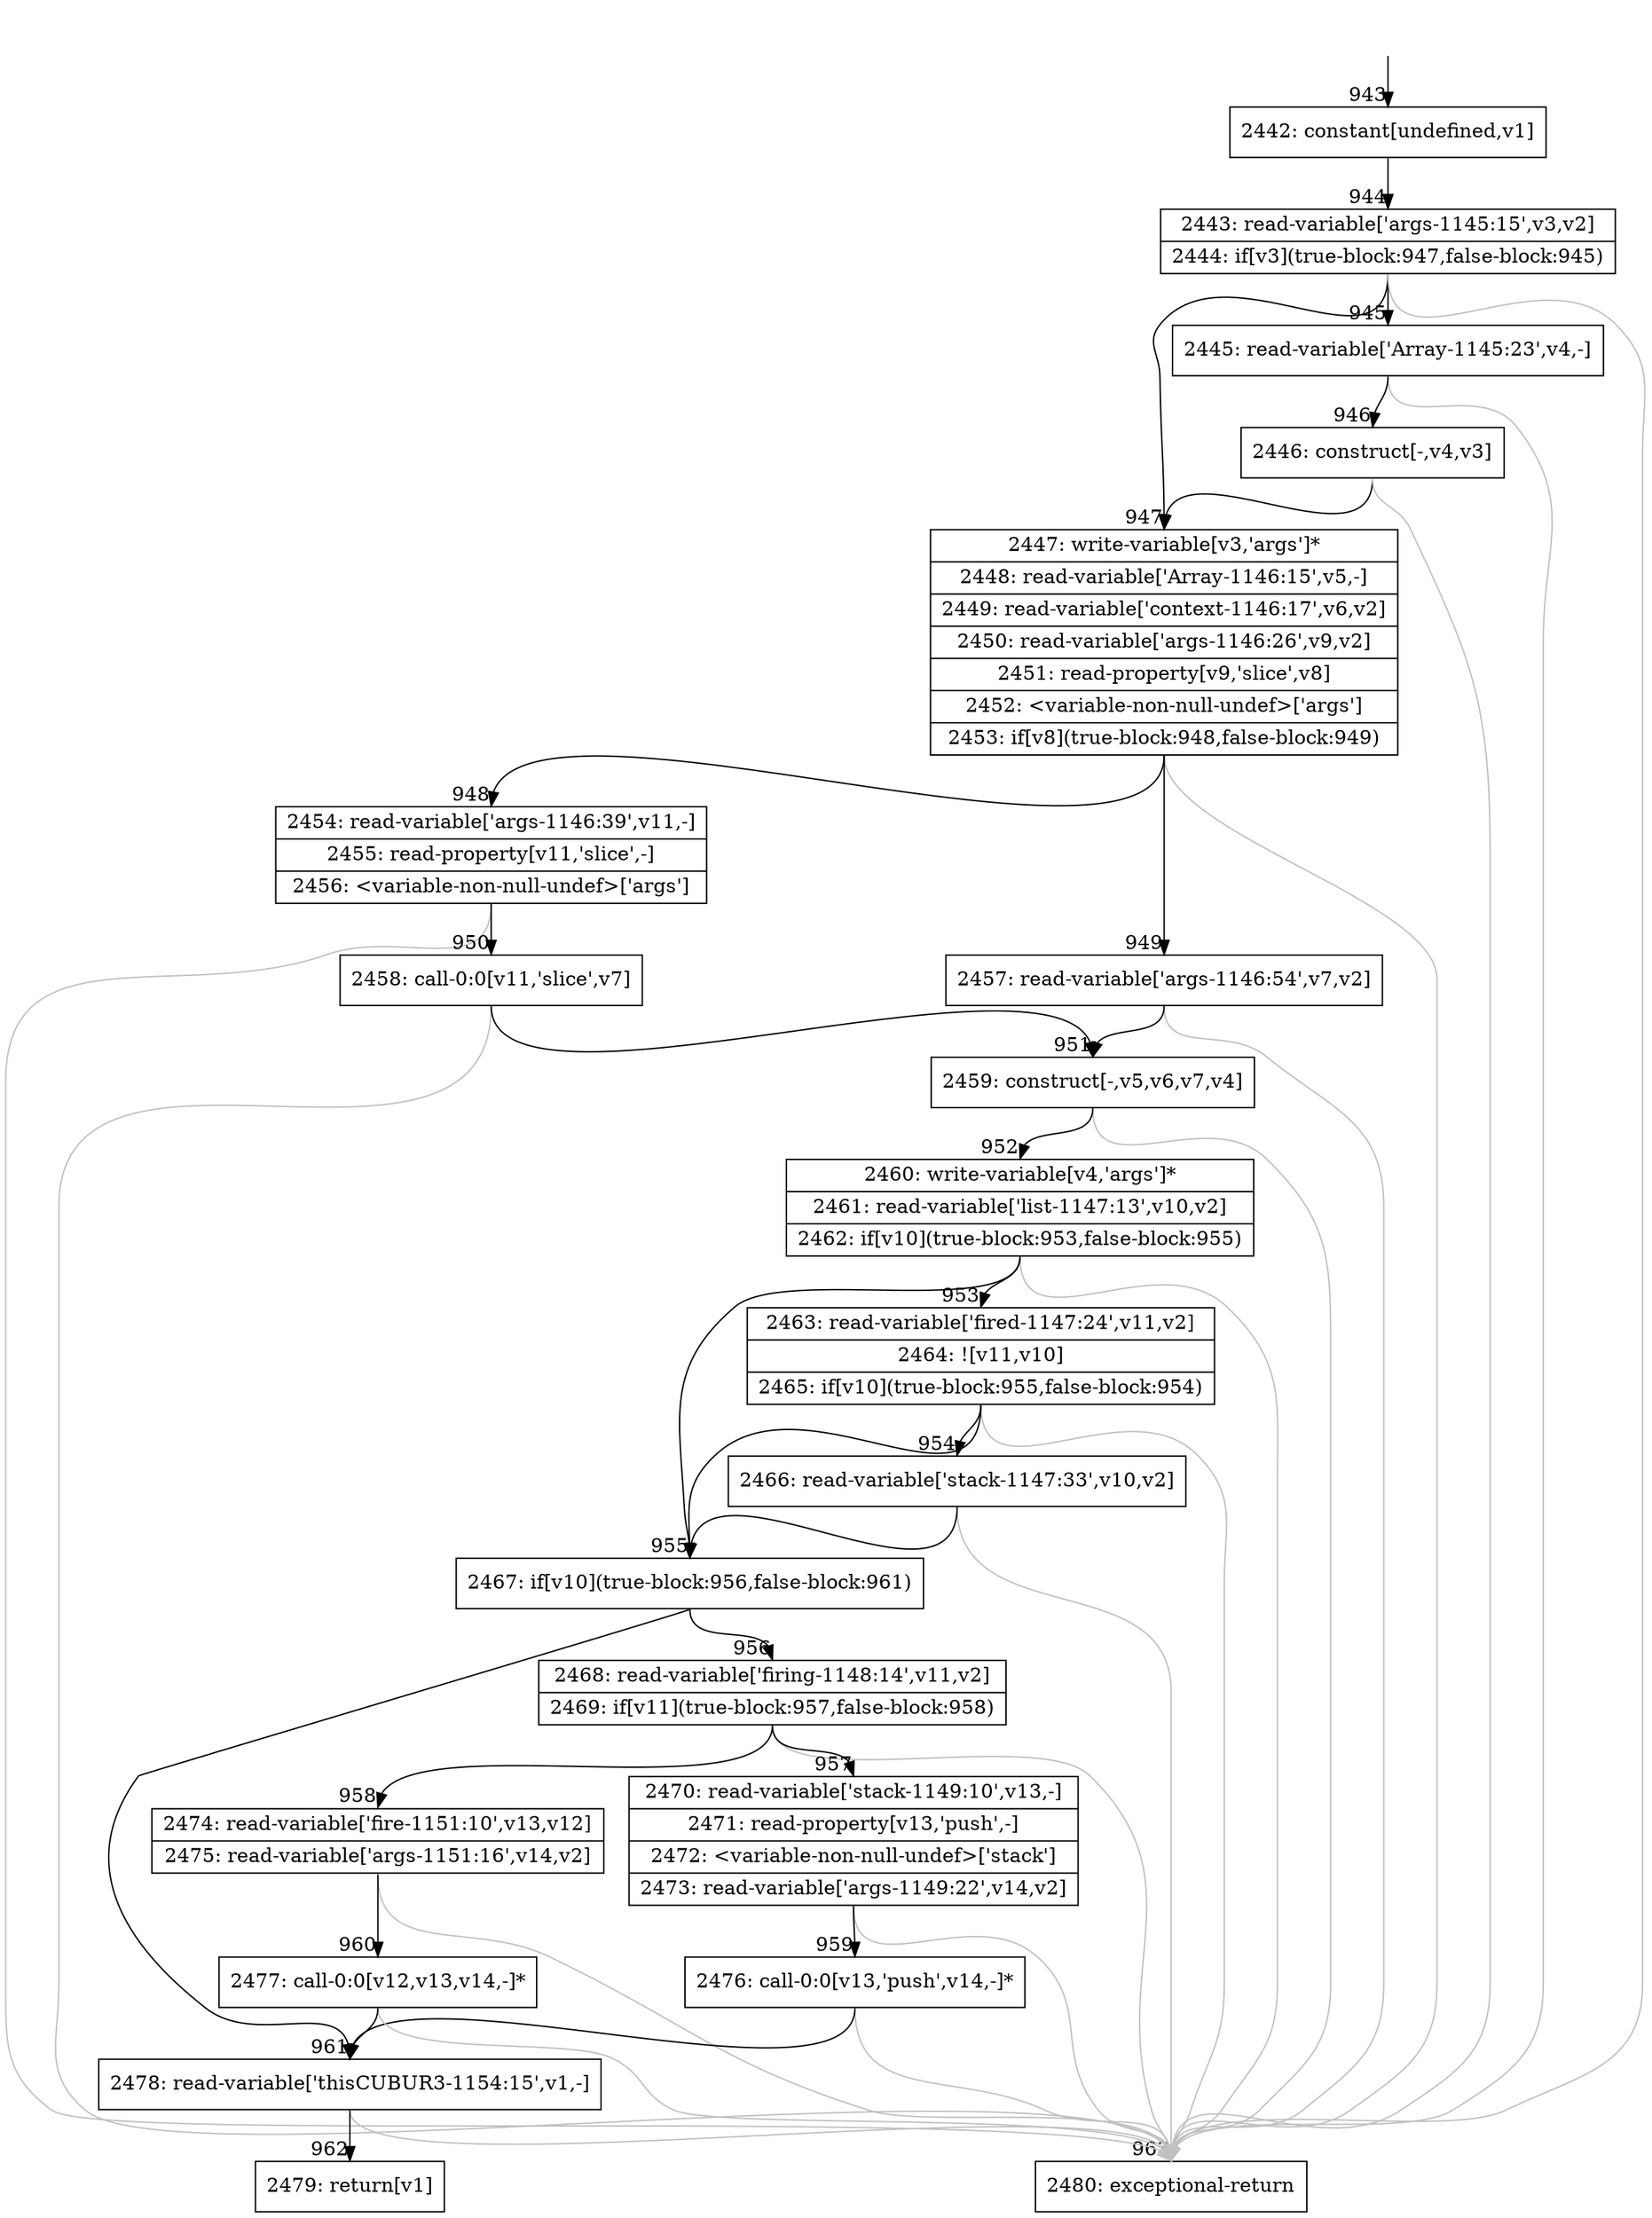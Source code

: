 digraph {
rankdir="TD"
BB_entry72[shape=none,label=""];
BB_entry72 -> BB943 [tailport=s, headport=n, headlabel="    943"]
BB943 [shape=record label="{2442: constant[undefined,v1]}" ] 
BB943 -> BB944 [tailport=s, headport=n, headlabel="      944"]
BB944 [shape=record label="{2443: read-variable['args-1145:15',v3,v2]|2444: if[v3](true-block:947,false-block:945)}" ] 
BB944 -> BB947 [tailport=s, headport=n, headlabel="      947"]
BB944 -> BB945 [tailport=s, headport=n, headlabel="      945"]
BB944 -> BB963 [tailport=s, headport=n, color=gray, headlabel="      963"]
BB945 [shape=record label="{2445: read-variable['Array-1145:23',v4,-]}" ] 
BB945 -> BB946 [tailport=s, headport=n, headlabel="      946"]
BB945 -> BB963 [tailport=s, headport=n, color=gray]
BB946 [shape=record label="{2446: construct[-,v4,v3]}" ] 
BB946 -> BB947 [tailport=s, headport=n]
BB946 -> BB963 [tailport=s, headport=n, color=gray]
BB947 [shape=record label="{2447: write-variable[v3,'args']*|2448: read-variable['Array-1146:15',v5,-]|2449: read-variable['context-1146:17',v6,v2]|2450: read-variable['args-1146:26',v9,v2]|2451: read-property[v9,'slice',v8]|2452: \<variable-non-null-undef\>['args']|2453: if[v8](true-block:948,false-block:949)}" ] 
BB947 -> BB948 [tailport=s, headport=n, headlabel="      948"]
BB947 -> BB949 [tailport=s, headport=n, headlabel="      949"]
BB947 -> BB963 [tailport=s, headport=n, color=gray]
BB948 [shape=record label="{2454: read-variable['args-1146:39',v11,-]|2455: read-property[v11,'slice',-]|2456: \<variable-non-null-undef\>['args']}" ] 
BB948 -> BB950 [tailport=s, headport=n, headlabel="      950"]
BB948 -> BB963 [tailport=s, headport=n, color=gray]
BB949 [shape=record label="{2457: read-variable['args-1146:54',v7,v2]}" ] 
BB949 -> BB951 [tailport=s, headport=n, headlabel="      951"]
BB949 -> BB963 [tailport=s, headport=n, color=gray]
BB950 [shape=record label="{2458: call-0:0[v11,'slice',v7]}" ] 
BB950 -> BB951 [tailport=s, headport=n]
BB950 -> BB963 [tailport=s, headport=n, color=gray]
BB951 [shape=record label="{2459: construct[-,v5,v6,v7,v4]}" ] 
BB951 -> BB952 [tailport=s, headport=n, headlabel="      952"]
BB951 -> BB963 [tailport=s, headport=n, color=gray]
BB952 [shape=record label="{2460: write-variable[v4,'args']*|2461: read-variable['list-1147:13',v10,v2]|2462: if[v10](true-block:953,false-block:955)}" ] 
BB952 -> BB955 [tailport=s, headport=n, headlabel="      955"]
BB952 -> BB953 [tailport=s, headport=n, headlabel="      953"]
BB952 -> BB963 [tailport=s, headport=n, color=gray]
BB953 [shape=record label="{2463: read-variable['fired-1147:24',v11,v2]|2464: ![v11,v10]|2465: if[v10](true-block:955,false-block:954)}" ] 
BB953 -> BB955 [tailport=s, headport=n]
BB953 -> BB954 [tailport=s, headport=n, headlabel="      954"]
BB953 -> BB963 [tailport=s, headport=n, color=gray]
BB954 [shape=record label="{2466: read-variable['stack-1147:33',v10,v2]}" ] 
BB954 -> BB955 [tailport=s, headport=n]
BB954 -> BB963 [tailport=s, headport=n, color=gray]
BB955 [shape=record label="{2467: if[v10](true-block:956,false-block:961)}" ] 
BB955 -> BB956 [tailport=s, headport=n, headlabel="      956"]
BB955 -> BB961 [tailport=s, headport=n, headlabel="      961"]
BB956 [shape=record label="{2468: read-variable['firing-1148:14',v11,v2]|2469: if[v11](true-block:957,false-block:958)}" ] 
BB956 -> BB957 [tailport=s, headport=n, headlabel="      957"]
BB956 -> BB958 [tailport=s, headport=n, headlabel="      958"]
BB956 -> BB963 [tailport=s, headport=n, color=gray]
BB957 [shape=record label="{2470: read-variable['stack-1149:10',v13,-]|2471: read-property[v13,'push',-]|2472: \<variable-non-null-undef\>['stack']|2473: read-variable['args-1149:22',v14,v2]}" ] 
BB957 -> BB959 [tailport=s, headport=n, headlabel="      959"]
BB957 -> BB963 [tailport=s, headport=n, color=gray]
BB958 [shape=record label="{2474: read-variable['fire-1151:10',v13,v12]|2475: read-variable['args-1151:16',v14,v2]}" ] 
BB958 -> BB960 [tailport=s, headport=n, headlabel="      960"]
BB958 -> BB963 [tailport=s, headport=n, color=gray]
BB959 [shape=record label="{2476: call-0:0[v13,'push',v14,-]*}" ] 
BB959 -> BB961 [tailport=s, headport=n]
BB959 -> BB963 [tailport=s, headport=n, color=gray]
BB960 [shape=record label="{2477: call-0:0[v12,v13,v14,-]*}" ] 
BB960 -> BB961 [tailport=s, headport=n]
BB960 -> BB963 [tailport=s, headport=n, color=gray]
BB961 [shape=record label="{2478: read-variable['thisCUBUR3-1154:15',v1,-]}" ] 
BB961 -> BB962 [tailport=s, headport=n, headlabel="      962"]
BB961 -> BB963 [tailport=s, headport=n, color=gray]
BB962 [shape=record label="{2479: return[v1]}" ] 
BB963 [shape=record label="{2480: exceptional-return}" ] 
}

